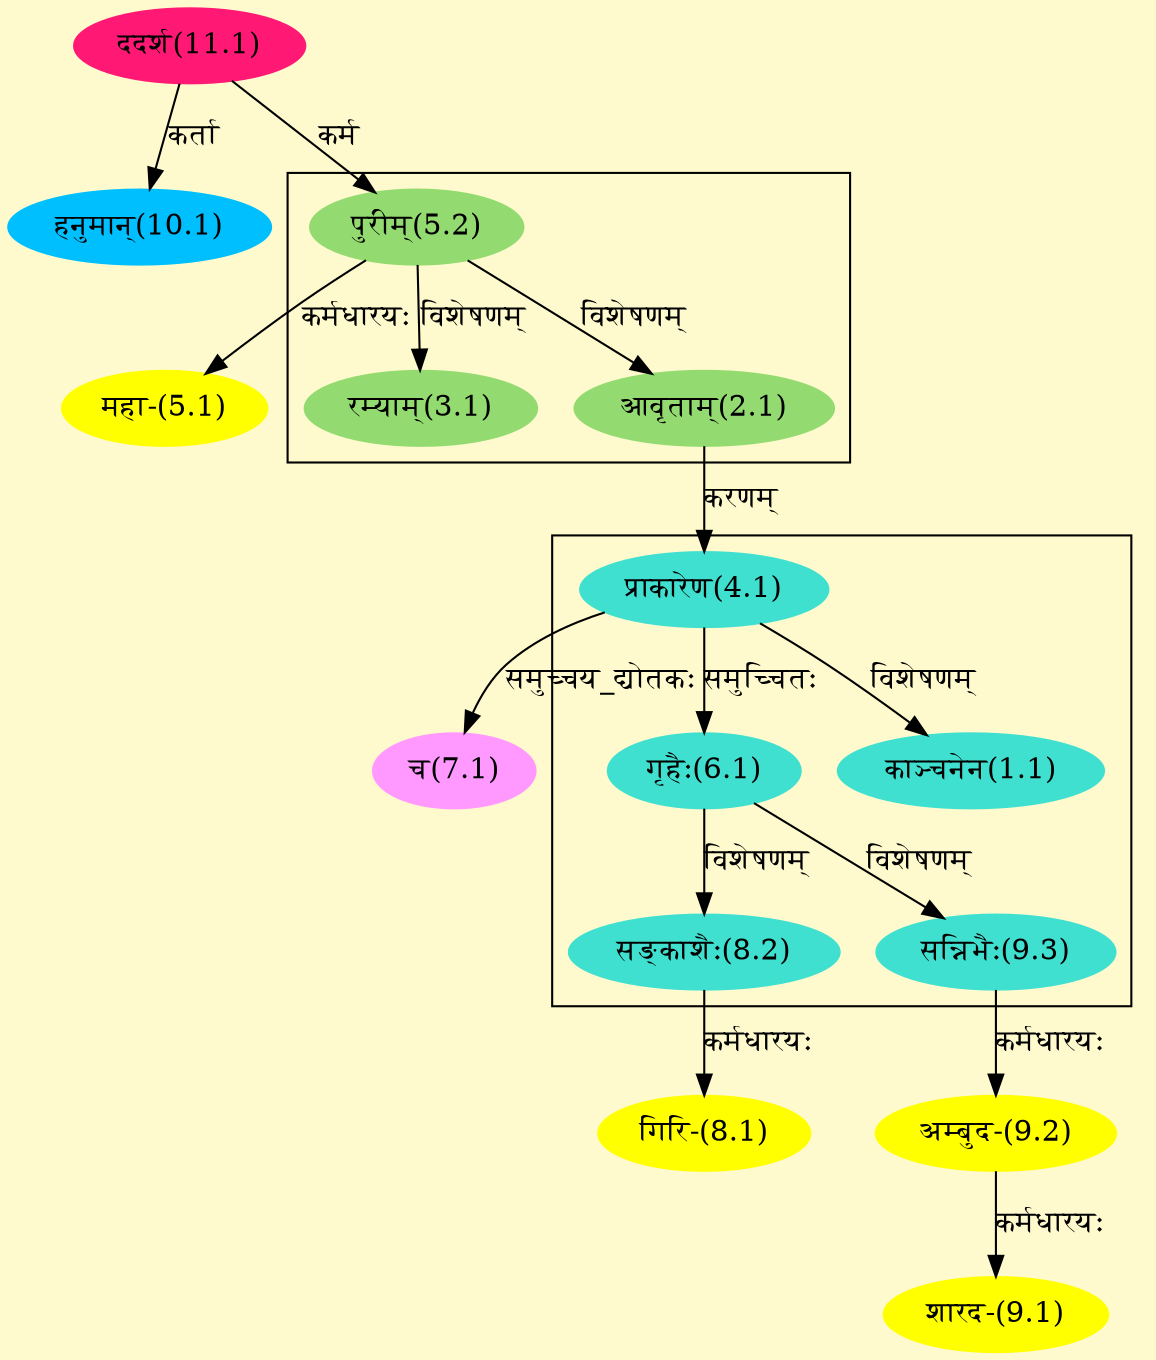 digraph G{
rankdir=BT;
 compound=true;
 bgcolor="lemonchiffon1";

subgraph cluster_1{
Node1_1 [style=filled, color="#40E0D0" label = "काञ्चनेन(1.1)"]
Node4_1 [style=filled, color="#40E0D0" label = "प्राकारेण(4.1)"]
Node6_1 [style=filled, color="#40E0D0" label = "गृहैः(6.1)"]
Node8_2 [style=filled, color="#40E0D0" label = "सङ्काशैः(8.2)"]
Node9_3 [style=filled, color="#40E0D0" label = "सन्निभैः(9.3)"]

}

subgraph cluster_2{
Node2_1 [style=filled, color="#93DB70" label = "आवृताम्(2.1)"]
Node5_2 [style=filled, color="#93DB70" label = "पुरीम्(5.2)"]
Node3_1 [style=filled, color="#93DB70" label = "रम्याम्(3.1)"]

}
Node4_1 [style=filled, color="#40E0D0" label = "प्राकारेण(4.1)"]
Node2_1 [style=filled, color="#93DB70" label = "आवृताम्(2.1)"]
Node5_1 [style=filled, color="#FFFF00" label = "महा-(5.1)"]
Node5_2 [style=filled, color="#93DB70" label = "पुरीम्(5.2)"]
Node11_1 [style=filled, color="#FF1975" label = "ददर्श(11.1)"]
Node7_1 [style=filled, color="#FF99FF" label = "च(7.1)"]
Node8_1 [style=filled, color="#FFFF00" label = "गिरि-(8.1)"]
Node8_2 [style=filled, color="#40E0D0" label = "सङ्काशैः(8.2)"]
Node9_1 [style=filled, color="#FFFF00" label = "शारद-(9.1)"]
Node9_2 [style=filled, color="#FFFF00" label = "अम्बुद-(9.2)"]
Node9_3 [style=filled, color="#40E0D0" label = "सन्निभैः(9.3)"]
Node10_1 [style=filled, color="#00BFFF" label = "हनुमान्(10.1)"]
/* Start of Relations section */

Node1_1 -> Node4_1 [  label="विशेषणम्"  dir="back" ]
Node2_1 -> Node5_2 [  label="विशेषणम्"  dir="back" ]
Node3_1 -> Node5_2 [  label="विशेषणम्"  dir="back" ]
Node4_1 -> Node2_1 [  label="करणम्"  dir="back" ]
Node5_1 -> Node5_2 [  label="कर्मधारयः"  dir="back" ]
Node5_2 -> Node11_1 [  label="कर्म"  dir="back" ]
Node6_1 -> Node4_1 [  label="समुच्चितः"  dir="back" ]
Node7_1 -> Node4_1 [  label="समुच्चय_द्योतकः"  dir="back" ]
Node8_1 -> Node8_2 [  label="कर्मधारयः"  dir="back" ]
Node8_2 -> Node6_1 [  label="विशेषणम्"  dir="back" ]
Node9_1 -> Node9_2 [  label="कर्मधारयः"  dir="back" ]
Node9_2 -> Node9_3 [  label="कर्मधारयः"  dir="back" ]
Node9_3 -> Node6_1 [  label="विशेषणम्"  dir="back" ]
Node10_1 -> Node11_1 [  label="कर्ता"  dir="back" ]
}
